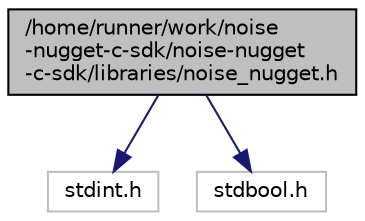digraph "/home/runner/work/noise-nugget-c-sdk/noise-nugget-c-sdk/libraries/noise_nugget.h"
{
 // LATEX_PDF_SIZE
  edge [fontname="Helvetica",fontsize="10",labelfontname="Helvetica",labelfontsize="10"];
  node [fontname="Helvetica",fontsize="10",shape=record];
  Node1 [label="/home/runner/work/noise\l-nugget-c-sdk/noise-nugget\l-c-sdk/libraries/noise_nugget.h",height=0.2,width=0.4,color="black", fillcolor="grey75", style="filled", fontcolor="black",tooltip="API for the Noise Nugget development board, which offers digital audio processing and synthesis."];
  Node1 -> Node2 [color="midnightblue",fontsize="10",style="solid",fontname="Helvetica"];
  Node2 [label="stdint.h",height=0.2,width=0.4,color="grey75", fillcolor="white", style="filled",tooltip=" "];
  Node1 -> Node3 [color="midnightblue",fontsize="10",style="solid",fontname="Helvetica"];
  Node3 [label="stdbool.h",height=0.2,width=0.4,color="grey75", fillcolor="white", style="filled",tooltip=" "];
}
